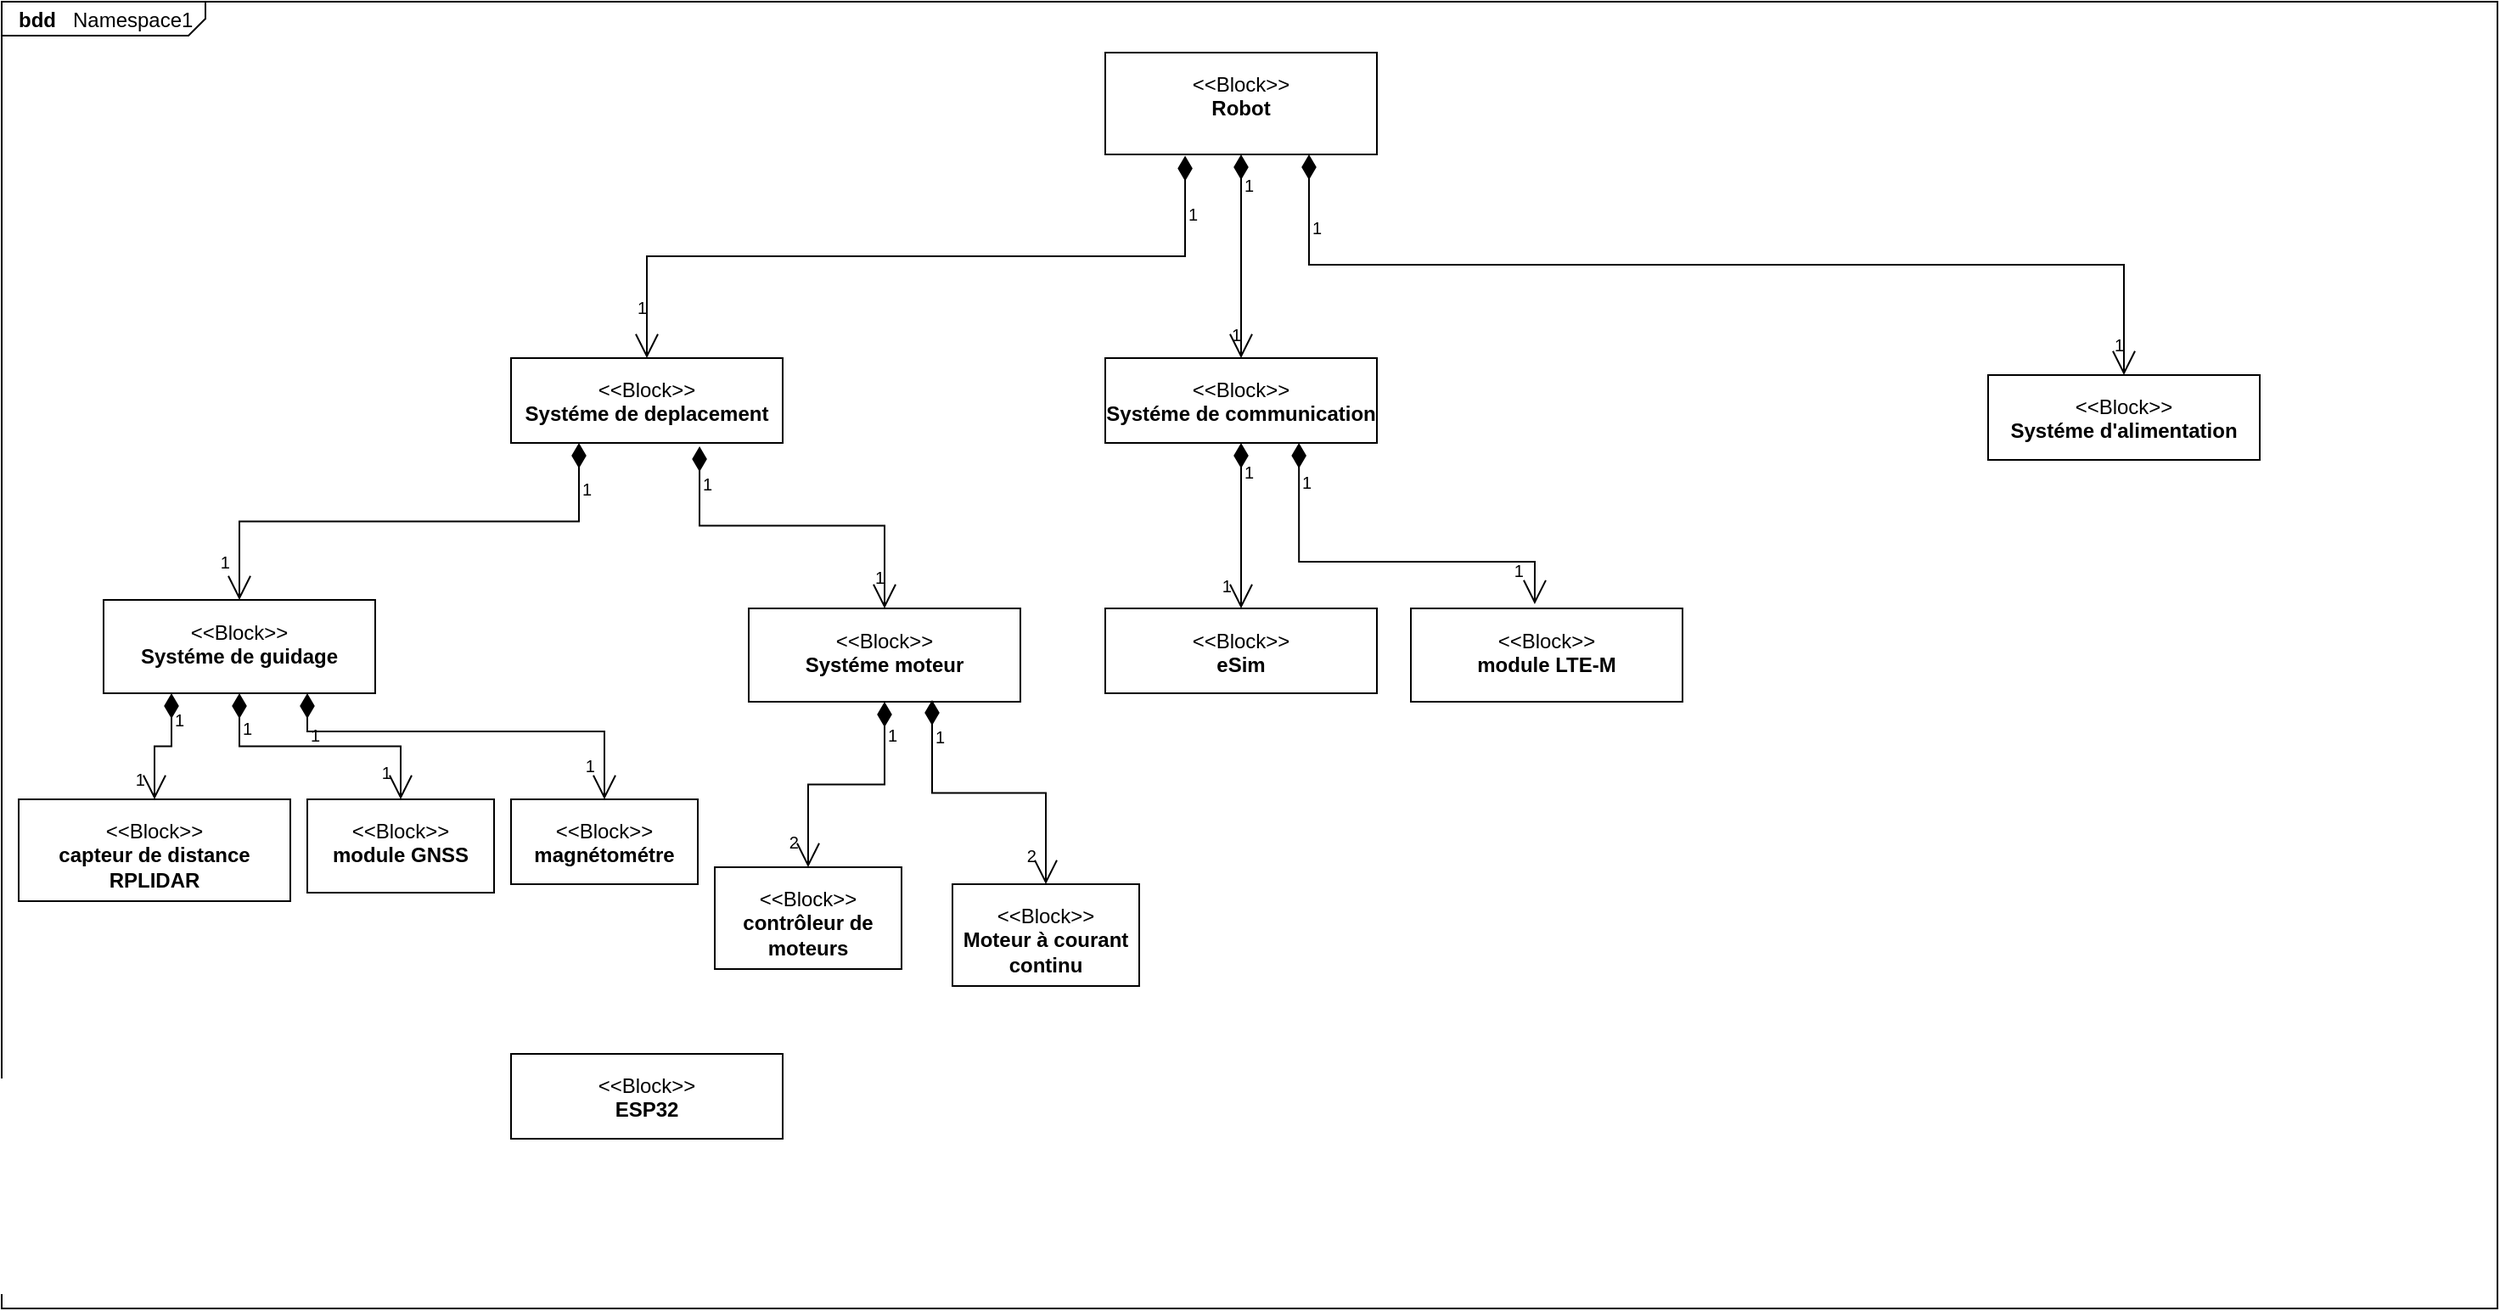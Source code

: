 <mxfile version="26.0.16">
  <diagram name="Page-1" id="929967ad-93f9-6ef4-fab6-5d389245f69c">
    <mxGraphModel dx="1674" dy="1977" grid="1" gridSize="10" guides="1" tooltips="1" connect="1" arrows="1" fold="1" page="1" pageScale="1.5" pageWidth="1169" pageHeight="826" background="none" math="0" shadow="0">
      <root>
        <mxCell id="0" style=";html=1;" />
        <mxCell id="1" style=";html=1;" parent="0" />
        <mxCell id="zpBNHPFghhRr0UpU9S6k-20" value="&lt;p style=&quot;margin:0px;margin-top:4px;margin-left:10px;text-align:left;&quot;&gt;&lt;b&gt;bdd&lt;/b&gt;   Namespace1&lt;/p&gt;" style="html=1;shape=mxgraph.sysml.package;labelX=120;align=left;spacingLeft=10;overflow=fill;recursiveResize=0;" parent="1" vertex="1">
          <mxGeometry x="160" y="-990" width="1470" height="770" as="geometry" />
        </mxCell>
        <mxCell id="zpBNHPFghhRr0UpU9S6k-21" value="&lt;p&gt;&amp;lt;&amp;lt;Block&amp;gt;&amp;gt;&lt;br&gt;&lt;b&gt;Robot&lt;/b&gt;&lt;/p&gt;" style="shape=rect;html=1;overflow=fill;whiteSpace=wrap;align=center;" parent="zpBNHPFghhRr0UpU9S6k-20" vertex="1">
          <mxGeometry x="650" y="30" width="160" height="60" as="geometry" />
        </mxCell>
        <mxCell id="zpBNHPFghhRr0UpU9S6k-22" value="&lt;p&gt;&amp;lt;&amp;lt;Block&amp;gt;&amp;gt;&lt;br&gt;&lt;b&gt;Systéme de deplacement&lt;/b&gt;&lt;/p&gt;" style="shape=rect;html=1;overflow=fill;whiteSpace=wrap;align=center;" parent="zpBNHPFghhRr0UpU9S6k-20" vertex="1">
          <mxGeometry x="300" y="210" width="160" height="50" as="geometry" />
        </mxCell>
        <mxCell id="zpBNHPFghhRr0UpU9S6k-24" value="" style="verticalAlign=bottom;html=1;endArrow=open;endSize=12;edgeStyle=orthogonalEdgeStyle;startFill=1;startSize=12;startArrow=diamondThin;rounded=0;exitX=0.294;exitY=1.013;exitDx=0;exitDy=0;exitPerimeter=0;entryX=0.5;entryY=0;entryDx=0;entryDy=0;" parent="zpBNHPFghhRr0UpU9S6k-20" source="zpBNHPFghhRr0UpU9S6k-21" target="zpBNHPFghhRr0UpU9S6k-22" edge="1">
          <mxGeometry relative="1" as="geometry">
            <mxPoint x="440" y="330" as="sourcePoint" />
            <mxPoint x="690" y="330" as="targetPoint" />
          </mxGeometry>
        </mxCell>
        <mxCell id="zpBNHPFghhRr0UpU9S6k-25" value="1" style="resizable=0;html=1;align=left;verticalAlign=top;labelBackgroundColor=none;fontSize=10" parent="zpBNHPFghhRr0UpU9S6k-24" connectable="0" vertex="1">
          <mxGeometry x="-0.9" relative="1" as="geometry" />
        </mxCell>
        <mxCell id="zpBNHPFghhRr0UpU9S6k-26" value="" style="resizable=0;html=1;align=right;verticalAlign=top;labelBackgroundColor=none;fontSize=10" parent="zpBNHPFghhRr0UpU9S6k-24" connectable="0" vertex="1">
          <mxGeometry x="0.9" relative="1" as="geometry" />
        </mxCell>
        <mxCell id="zpBNHPFghhRr0UpU9S6k-27" value="1" style="resizable=0;html=1;align=right;verticalAlign=bottom;labelBackgroundColor=none;fontSize=10" parent="zpBNHPFghhRr0UpU9S6k-24" connectable="0" vertex="1">
          <mxGeometry x="0.9" relative="1" as="geometry" />
        </mxCell>
        <mxCell id="zpBNHPFghhRr0UpU9S6k-29" value="&lt;p&gt;&amp;lt;&amp;lt;Block&amp;gt;&amp;gt;&lt;br&gt;&lt;b&gt;Systéme de guidage&lt;/b&gt;&lt;/p&gt;" style="shape=rect;html=1;overflow=fill;whiteSpace=wrap;align=center;" parent="zpBNHPFghhRr0UpU9S6k-20" vertex="1">
          <mxGeometry x="60" y="352.5" width="160" height="55" as="geometry" />
        </mxCell>
        <mxCell id="zpBNHPFghhRr0UpU9S6k-35" value="" style="verticalAlign=bottom;html=1;endArrow=open;endSize=12;edgeStyle=orthogonalEdgeStyle;startFill=1;startSize=12;startArrow=diamondThin;rounded=0;exitX=0.25;exitY=1;exitDx=0;exitDy=0;entryX=0.5;entryY=0;entryDx=0;entryDy=0;" parent="zpBNHPFghhRr0UpU9S6k-20" source="zpBNHPFghhRr0UpU9S6k-22" target="zpBNHPFghhRr0UpU9S6k-29" edge="1">
          <mxGeometry relative="1" as="geometry">
            <mxPoint x="430" y="310" as="sourcePoint" />
            <mxPoint x="680" y="310" as="targetPoint" />
          </mxGeometry>
        </mxCell>
        <mxCell id="zpBNHPFghhRr0UpU9S6k-36" value="1" style="resizable=0;html=1;align=left;verticalAlign=top;labelBackgroundColor=none;fontSize=10" parent="zpBNHPFghhRr0UpU9S6k-35" connectable="0" vertex="1">
          <mxGeometry x="-0.9" relative="1" as="geometry" />
        </mxCell>
        <mxCell id="zpBNHPFghhRr0UpU9S6k-37" value="" style="resizable=0;html=1;align=right;verticalAlign=top;labelBackgroundColor=none;fontSize=10" parent="zpBNHPFghhRr0UpU9S6k-35" connectable="0" vertex="1">
          <mxGeometry x="0.9" relative="1" as="geometry" />
        </mxCell>
        <mxCell id="zpBNHPFghhRr0UpU9S6k-38" value="1&amp;nbsp;&amp;nbsp;" style="resizable=0;html=1;align=right;verticalAlign=bottom;labelBackgroundColor=none;fontSize=10" parent="zpBNHPFghhRr0UpU9S6k-35" connectable="0" vertex="1">
          <mxGeometry x="0.9" relative="1" as="geometry" />
        </mxCell>
        <mxCell id="zpBNHPFghhRr0UpU9S6k-39" value="&lt;p&gt;&amp;lt;&amp;lt;Block&amp;gt;&amp;gt;&lt;br&gt;&lt;b&gt;Systéme de communication&lt;/b&gt;&lt;/p&gt;" style="shape=rect;html=1;overflow=fill;whiteSpace=wrap;align=center;" parent="zpBNHPFghhRr0UpU9S6k-20" vertex="1">
          <mxGeometry x="650" y="210" width="160" height="50" as="geometry" />
        </mxCell>
        <mxCell id="zpBNHPFghhRr0UpU9S6k-40" value="&lt;p&gt;&amp;lt;&amp;lt;Block&amp;gt;&amp;gt;&lt;br&gt;&lt;b&gt;Systéme d&#39;alimentation&lt;/b&gt;&lt;/p&gt;" style="shape=rect;html=1;overflow=fill;whiteSpace=wrap;align=center;" parent="zpBNHPFghhRr0UpU9S6k-20" vertex="1">
          <mxGeometry x="1170" y="220" width="160" height="50" as="geometry" />
        </mxCell>
        <mxCell id="zpBNHPFghhRr0UpU9S6k-41" value="" style="verticalAlign=bottom;html=1;endArrow=open;endSize=12;edgeStyle=orthogonalEdgeStyle;startFill=1;startSize=12;startArrow=diamondThin;rounded=0;exitX=0.75;exitY=1;exitDx=0;exitDy=0;entryX=0.5;entryY=0;entryDx=0;entryDy=0;" parent="zpBNHPFghhRr0UpU9S6k-20" source="zpBNHPFghhRr0UpU9S6k-21" target="zpBNHPFghhRr0UpU9S6k-40" edge="1">
          <mxGeometry relative="1" as="geometry">
            <mxPoint x="517" y="121" as="sourcePoint" />
            <mxPoint x="250" y="240" as="targetPoint" />
          </mxGeometry>
        </mxCell>
        <mxCell id="zpBNHPFghhRr0UpU9S6k-42" value="1" style="resizable=0;html=1;align=left;verticalAlign=top;labelBackgroundColor=none;fontSize=10" parent="zpBNHPFghhRr0UpU9S6k-41" connectable="0" vertex="1">
          <mxGeometry x="-0.9" relative="1" as="geometry" />
        </mxCell>
        <mxCell id="zpBNHPFghhRr0UpU9S6k-43" value="1" style="resizable=0;html=1;align=right;verticalAlign=top;labelBackgroundColor=none;fontSize=10" parent="zpBNHPFghhRr0UpU9S6k-41" connectable="0" vertex="1">
          <mxGeometry x="0.9" relative="1" as="geometry" />
        </mxCell>
        <mxCell id="zpBNHPFghhRr0UpU9S6k-44" value="" style="resizable=0;html=1;align=right;verticalAlign=bottom;labelBackgroundColor=none;fontSize=10" parent="zpBNHPFghhRr0UpU9S6k-41" connectable="0" vertex="1">
          <mxGeometry x="0.9" relative="1" as="geometry" />
        </mxCell>
        <mxCell id="zpBNHPFghhRr0UpU9S6k-45" value="" style="verticalAlign=bottom;html=1;endArrow=open;endSize=12;edgeStyle=orthogonalEdgeStyle;startFill=1;startSize=12;startArrow=diamondThin;rounded=0;exitX=0.5;exitY=1;exitDx=0;exitDy=0;entryX=0.5;entryY=0;entryDx=0;entryDy=0;" parent="zpBNHPFghhRr0UpU9S6k-20" source="zpBNHPFghhRr0UpU9S6k-21" target="zpBNHPFghhRr0UpU9S6k-39" edge="1">
          <mxGeometry relative="1" as="geometry">
            <mxPoint x="590" y="120" as="sourcePoint" />
            <mxPoint x="810" y="240" as="targetPoint" />
          </mxGeometry>
        </mxCell>
        <mxCell id="zpBNHPFghhRr0UpU9S6k-46" value="1" style="resizable=0;html=1;align=left;verticalAlign=top;labelBackgroundColor=none;fontSize=10" parent="zpBNHPFghhRr0UpU9S6k-45" connectable="0" vertex="1">
          <mxGeometry x="-0.9" relative="1" as="geometry" />
        </mxCell>
        <mxCell id="zpBNHPFghhRr0UpU9S6k-47" value="" style="resizable=0;html=1;align=right;verticalAlign=top;labelBackgroundColor=none;fontSize=10" parent="zpBNHPFghhRr0UpU9S6k-45" connectable="0" vertex="1">
          <mxGeometry x="0.9" relative="1" as="geometry" />
        </mxCell>
        <mxCell id="zpBNHPFghhRr0UpU9S6k-48" value="1" style="resizable=0;html=1;align=right;verticalAlign=bottom;labelBackgroundColor=none;fontSize=10" parent="zpBNHPFghhRr0UpU9S6k-45" connectable="0" vertex="1">
          <mxGeometry x="0.9" relative="1" as="geometry" />
        </mxCell>
        <mxCell id="zpBNHPFghhRr0UpU9S6k-49" value="&lt;p&gt;&amp;lt;&amp;lt;Block&amp;gt;&amp;gt;&lt;br&gt;&lt;b&gt;Systéme moteur&lt;/b&gt;&lt;/p&gt;" style="shape=rect;html=1;overflow=fill;whiteSpace=wrap;align=center;" parent="zpBNHPFghhRr0UpU9S6k-20" vertex="1">
          <mxGeometry x="440" y="357.5" width="160" height="55" as="geometry" />
        </mxCell>
        <mxCell id="zpBNHPFghhRr0UpU9S6k-50" value="" style="verticalAlign=bottom;html=1;endArrow=open;endSize=12;edgeStyle=orthogonalEdgeStyle;startFill=1;startSize=12;startArrow=diamondThin;rounded=0;exitX=0.694;exitY=1.04;exitDx=0;exitDy=0;exitPerimeter=0;" parent="zpBNHPFghhRr0UpU9S6k-20" source="zpBNHPFghhRr0UpU9S6k-22" target="zpBNHPFghhRr0UpU9S6k-49" edge="1">
          <mxGeometry relative="1" as="geometry">
            <mxPoint x="210" y="290" as="sourcePoint" />
            <mxPoint x="150" y="360" as="targetPoint" />
          </mxGeometry>
        </mxCell>
        <mxCell id="zpBNHPFghhRr0UpU9S6k-51" value="1" style="resizable=0;html=1;align=left;verticalAlign=top;labelBackgroundColor=none;fontSize=10" parent="zpBNHPFghhRr0UpU9S6k-50" connectable="0" vertex="1">
          <mxGeometry x="-0.9" relative="1" as="geometry" />
        </mxCell>
        <mxCell id="zpBNHPFghhRr0UpU9S6k-52" value="" style="resizable=0;html=1;align=right;verticalAlign=top;labelBackgroundColor=none;fontSize=10" parent="zpBNHPFghhRr0UpU9S6k-50" connectable="0" vertex="1">
          <mxGeometry x="0.9" relative="1" as="geometry" />
        </mxCell>
        <mxCell id="zpBNHPFghhRr0UpU9S6k-53" value="1" style="resizable=0;html=1;align=right;verticalAlign=bottom;labelBackgroundColor=none;fontSize=10" parent="zpBNHPFghhRr0UpU9S6k-50" connectable="0" vertex="1">
          <mxGeometry x="0.9" relative="1" as="geometry" />
        </mxCell>
        <mxCell id="zpBNHPFghhRr0UpU9S6k-55" value="&lt;p&gt;&amp;lt;&amp;lt;Block&amp;gt;&amp;gt;&lt;br&gt;&lt;b&gt;Moteur à courant continu&lt;/b&gt;&lt;/p&gt;" style="shape=rect;html=1;overflow=fill;whiteSpace=wrap;align=center;" parent="zpBNHPFghhRr0UpU9S6k-20" vertex="1">
          <mxGeometry x="560" y="520" width="110" height="60" as="geometry" />
        </mxCell>
        <mxCell id="zpBNHPFghhRr0UpU9S6k-57" value="&lt;p&gt;&amp;lt;&amp;lt;Block&amp;gt;&amp;gt;&lt;br&gt;&lt;b&gt;contrôleur de moteurs&lt;/b&gt;&lt;/p&gt;" style="shape=rect;html=1;overflow=fill;whiteSpace=wrap;align=center;" parent="zpBNHPFghhRr0UpU9S6k-20" vertex="1">
          <mxGeometry x="420" y="510" width="110" height="60" as="geometry" />
        </mxCell>
        <mxCell id="zpBNHPFghhRr0UpU9S6k-58" value="" style="verticalAlign=bottom;html=1;endArrow=open;endSize=12;edgeStyle=orthogonalEdgeStyle;startFill=1;startSize=12;startArrow=diamondThin;rounded=0;exitX=0.675;exitY=0.982;exitDx=0;exitDy=0;exitPerimeter=0;" parent="zpBNHPFghhRr0UpU9S6k-20" source="zpBNHPFghhRr0UpU9S6k-49" target="zpBNHPFghhRr0UpU9S6k-55" edge="1">
          <mxGeometry relative="1" as="geometry">
            <mxPoint x="350" y="420" as="sourcePoint" />
            <mxPoint x="700" y="330" as="targetPoint" />
          </mxGeometry>
        </mxCell>
        <mxCell id="zpBNHPFghhRr0UpU9S6k-59" value="1" style="resizable=0;html=1;align=left;verticalAlign=top;labelBackgroundColor=none;fontSize=10" parent="zpBNHPFghhRr0UpU9S6k-58" connectable="0" vertex="1">
          <mxGeometry x="-0.9" relative="1" as="geometry" />
        </mxCell>
        <mxCell id="zpBNHPFghhRr0UpU9S6k-60" value="" style="resizable=0;html=1;align=right;verticalAlign=top;labelBackgroundColor=none;fontSize=10" parent="zpBNHPFghhRr0UpU9S6k-58" connectable="0" vertex="1">
          <mxGeometry x="0.9" relative="1" as="geometry" />
        </mxCell>
        <mxCell id="zpBNHPFghhRr0UpU9S6k-61" value="2&amp;nbsp;&amp;nbsp;" style="resizable=0;html=1;align=right;verticalAlign=bottom;labelBackgroundColor=none;fontSize=10" parent="zpBNHPFghhRr0UpU9S6k-58" connectable="0" vertex="1">
          <mxGeometry x="0.9" relative="1" as="geometry" />
        </mxCell>
        <mxCell id="zpBNHPFghhRr0UpU9S6k-62" value="" style="verticalAlign=bottom;html=1;endArrow=open;endSize=12;edgeStyle=orthogonalEdgeStyle;startFill=1;startSize=12;startArrow=diamondThin;rounded=0;exitX=0.5;exitY=1;exitDx=0;exitDy=0;entryX=0.5;entryY=0;entryDx=0;entryDy=0;" parent="zpBNHPFghhRr0UpU9S6k-20" source="zpBNHPFghhRr0UpU9S6k-49" target="zpBNHPFghhRr0UpU9S6k-57" edge="1">
          <mxGeometry relative="1" as="geometry">
            <mxPoint x="358" y="415" as="sourcePoint" />
            <mxPoint x="465" y="490" as="targetPoint" />
          </mxGeometry>
        </mxCell>
        <mxCell id="zpBNHPFghhRr0UpU9S6k-63" value="1" style="resizable=0;html=1;align=left;verticalAlign=top;labelBackgroundColor=none;fontSize=10" parent="zpBNHPFghhRr0UpU9S6k-62" connectable="0" vertex="1">
          <mxGeometry x="-0.9" relative="1" as="geometry" />
        </mxCell>
        <mxCell id="zpBNHPFghhRr0UpU9S6k-64" value="" style="resizable=0;html=1;align=right;verticalAlign=top;labelBackgroundColor=none;fontSize=10" parent="zpBNHPFghhRr0UpU9S6k-62" connectable="0" vertex="1">
          <mxGeometry x="0.9" relative="1" as="geometry" />
        </mxCell>
        <mxCell id="zpBNHPFghhRr0UpU9S6k-65" value="2&amp;nbsp;&amp;nbsp;" style="resizable=0;html=1;align=right;verticalAlign=bottom;labelBackgroundColor=none;fontSize=10" parent="zpBNHPFghhRr0UpU9S6k-62" connectable="0" vertex="1">
          <mxGeometry x="0.9" relative="1" as="geometry" />
        </mxCell>
        <mxCell id="9eo_20I-rs5pYUo8H_Qf-1" value="&lt;p&gt;&amp;lt;&amp;lt;Block&amp;gt;&amp;gt;&lt;br&gt;&lt;b&gt;module GNSS&lt;/b&gt;&lt;/p&gt;" style="shape=rect;html=1;overflow=fill;whiteSpace=wrap;align=center;" vertex="1" parent="zpBNHPFghhRr0UpU9S6k-20">
          <mxGeometry x="180" y="470" width="110" height="55" as="geometry" />
        </mxCell>
        <mxCell id="9eo_20I-rs5pYUo8H_Qf-2" value="&lt;p&gt;&amp;lt;&amp;lt;Block&amp;gt;&amp;gt;&lt;br&gt;&lt;b&gt;magnétométre&lt;/b&gt;&lt;/p&gt;" style="shape=rect;html=1;overflow=fill;whiteSpace=wrap;align=center;" vertex="1" parent="zpBNHPFghhRr0UpU9S6k-20">
          <mxGeometry x="300" y="470" width="110" height="50" as="geometry" />
        </mxCell>
        <mxCell id="9eo_20I-rs5pYUo8H_Qf-3" value="&lt;p&gt;&amp;lt;&amp;lt;Block&amp;gt;&amp;gt;&lt;br&gt;&lt;b&gt;eSim&lt;/b&gt;&lt;/p&gt;" style="shape=rect;html=1;overflow=fill;whiteSpace=wrap;align=center;" vertex="1" parent="zpBNHPFghhRr0UpU9S6k-20">
          <mxGeometry x="650" y="357.5" width="160" height="50" as="geometry" />
        </mxCell>
        <mxCell id="9eo_20I-rs5pYUo8H_Qf-4" value="&lt;p&gt;&amp;lt;&amp;lt;Block&amp;gt;&amp;gt;&lt;br&gt;&lt;b&gt;capteur de distance RPLIDAR&lt;/b&gt;&lt;/p&gt;" style="shape=rect;html=1;overflow=fill;whiteSpace=wrap;align=center;" vertex="1" parent="zpBNHPFghhRr0UpU9S6k-20">
          <mxGeometry x="10" y="470" width="160" height="60" as="geometry" />
        </mxCell>
        <mxCell id="9eo_20I-rs5pYUo8H_Qf-5" value="" style="verticalAlign=bottom;html=1;endArrow=open;endSize=12;edgeStyle=orthogonalEdgeStyle;startFill=1;startSize=12;startArrow=diamondThin;rounded=0;exitX=0.5;exitY=1;exitDx=0;exitDy=0;entryX=0.5;entryY=0;entryDx=0;entryDy=0;" edge="1" parent="zpBNHPFghhRr0UpU9S6k-20" source="zpBNHPFghhRr0UpU9S6k-39" target="9eo_20I-rs5pYUo8H_Qf-3">
          <mxGeometry relative="1" as="geometry">
            <mxPoint x="320" y="280" as="sourcePoint" />
            <mxPoint x="150" y="360" as="targetPoint" />
            <Array as="points">
              <mxPoint x="730" y="355" />
            </Array>
          </mxGeometry>
        </mxCell>
        <mxCell id="9eo_20I-rs5pYUo8H_Qf-6" value="1" style="resizable=0;html=1;align=left;verticalAlign=top;labelBackgroundColor=none;fontSize=10" connectable="0" vertex="1" parent="9eo_20I-rs5pYUo8H_Qf-5">
          <mxGeometry x="-0.9" relative="1" as="geometry" />
        </mxCell>
        <mxCell id="9eo_20I-rs5pYUo8H_Qf-7" value="" style="resizable=0;html=1;align=right;verticalAlign=top;labelBackgroundColor=none;fontSize=10" connectable="0" vertex="1" parent="9eo_20I-rs5pYUo8H_Qf-5">
          <mxGeometry x="0.9" relative="1" as="geometry" />
        </mxCell>
        <mxCell id="9eo_20I-rs5pYUo8H_Qf-8" value="1&amp;nbsp;&amp;nbsp;" style="resizable=0;html=1;align=right;verticalAlign=bottom;labelBackgroundColor=none;fontSize=10" connectable="0" vertex="1" parent="9eo_20I-rs5pYUo8H_Qf-5">
          <mxGeometry x="0.9" relative="1" as="geometry" />
        </mxCell>
        <mxCell id="9eo_20I-rs5pYUo8H_Qf-9" value="" style="verticalAlign=bottom;html=1;endArrow=open;endSize=12;edgeStyle=orthogonalEdgeStyle;startFill=1;startSize=12;startArrow=diamondThin;rounded=0;exitX=0.25;exitY=1;exitDx=0;exitDy=0;entryX=0.5;entryY=0;entryDx=0;entryDy=0;" edge="1" parent="zpBNHPFghhRr0UpU9S6k-20" source="zpBNHPFghhRr0UpU9S6k-29" target="9eo_20I-rs5pYUo8H_Qf-4">
          <mxGeometry relative="1" as="geometry">
            <mxPoint x="330" y="290" as="sourcePoint" />
            <mxPoint x="160" y="370" as="targetPoint" />
          </mxGeometry>
        </mxCell>
        <mxCell id="9eo_20I-rs5pYUo8H_Qf-10" value="1" style="resizable=0;html=1;align=left;verticalAlign=top;labelBackgroundColor=none;fontSize=10" connectable="0" vertex="1" parent="9eo_20I-rs5pYUo8H_Qf-9">
          <mxGeometry x="-0.9" relative="1" as="geometry" />
        </mxCell>
        <mxCell id="9eo_20I-rs5pYUo8H_Qf-11" value="" style="resizable=0;html=1;align=right;verticalAlign=top;labelBackgroundColor=none;fontSize=10" connectable="0" vertex="1" parent="9eo_20I-rs5pYUo8H_Qf-9">
          <mxGeometry x="0.9" relative="1" as="geometry" />
        </mxCell>
        <mxCell id="9eo_20I-rs5pYUo8H_Qf-12" value="1&amp;nbsp;&amp;nbsp;" style="resizable=0;html=1;align=right;verticalAlign=bottom;labelBackgroundColor=none;fontSize=10" connectable="0" vertex="1" parent="9eo_20I-rs5pYUo8H_Qf-9">
          <mxGeometry x="0.9" relative="1" as="geometry" />
        </mxCell>
        <mxCell id="9eo_20I-rs5pYUo8H_Qf-13" value="" style="verticalAlign=bottom;html=1;endArrow=open;endSize=12;edgeStyle=orthogonalEdgeStyle;startFill=1;startSize=12;startArrow=diamondThin;rounded=0;exitX=0.5;exitY=1;exitDx=0;exitDy=0;entryX=0.5;entryY=0;entryDx=0;entryDy=0;" edge="1" parent="zpBNHPFghhRr0UpU9S6k-20" source="zpBNHPFghhRr0UpU9S6k-29" target="9eo_20I-rs5pYUo8H_Qf-1">
          <mxGeometry relative="1" as="geometry">
            <mxPoint x="340" y="300" as="sourcePoint" />
            <mxPoint x="170" y="380" as="targetPoint" />
          </mxGeometry>
        </mxCell>
        <mxCell id="9eo_20I-rs5pYUo8H_Qf-14" value="1" style="resizable=0;html=1;align=left;verticalAlign=top;labelBackgroundColor=none;fontSize=10" connectable="0" vertex="1" parent="9eo_20I-rs5pYUo8H_Qf-13">
          <mxGeometry x="-0.9" relative="1" as="geometry" />
        </mxCell>
        <mxCell id="9eo_20I-rs5pYUo8H_Qf-15" value="" style="resizable=0;html=1;align=right;verticalAlign=top;labelBackgroundColor=none;fontSize=10" connectable="0" vertex="1" parent="9eo_20I-rs5pYUo8H_Qf-13">
          <mxGeometry x="0.9" relative="1" as="geometry" />
        </mxCell>
        <mxCell id="9eo_20I-rs5pYUo8H_Qf-16" value="1&amp;nbsp;&amp;nbsp;" style="resizable=0;html=1;align=right;verticalAlign=bottom;labelBackgroundColor=none;fontSize=10" connectable="0" vertex="1" parent="9eo_20I-rs5pYUo8H_Qf-13">
          <mxGeometry x="0.9" relative="1" as="geometry" />
        </mxCell>
        <mxCell id="9eo_20I-rs5pYUo8H_Qf-17" value="" style="verticalAlign=bottom;html=1;endArrow=open;endSize=12;edgeStyle=orthogonalEdgeStyle;startFill=1;startSize=12;startArrow=diamondThin;rounded=0;exitX=0.75;exitY=1;exitDx=0;exitDy=0;entryX=0.5;entryY=0;entryDx=0;entryDy=0;" edge="1" parent="zpBNHPFghhRr0UpU9S6k-20" source="zpBNHPFghhRr0UpU9S6k-29" target="9eo_20I-rs5pYUo8H_Qf-2">
          <mxGeometry relative="1" as="geometry">
            <mxPoint x="350" y="310" as="sourcePoint" />
            <mxPoint x="180" y="390" as="targetPoint" />
            <Array as="points">
              <mxPoint x="180" y="430" />
              <mxPoint x="355" y="430" />
            </Array>
          </mxGeometry>
        </mxCell>
        <mxCell id="9eo_20I-rs5pYUo8H_Qf-18" value="1" style="resizable=0;html=1;align=left;verticalAlign=top;labelBackgroundColor=none;fontSize=10" connectable="0" vertex="1" parent="9eo_20I-rs5pYUo8H_Qf-17">
          <mxGeometry x="-0.9" relative="1" as="geometry" />
        </mxCell>
        <mxCell id="9eo_20I-rs5pYUo8H_Qf-19" value="" style="resizable=0;html=1;align=right;verticalAlign=top;labelBackgroundColor=none;fontSize=10" connectable="0" vertex="1" parent="9eo_20I-rs5pYUo8H_Qf-17">
          <mxGeometry x="0.9" relative="1" as="geometry" />
        </mxCell>
        <mxCell id="9eo_20I-rs5pYUo8H_Qf-20" value="1&amp;nbsp;&amp;nbsp;" style="resizable=0;html=1;align=right;verticalAlign=bottom;labelBackgroundColor=none;fontSize=10" connectable="0" vertex="1" parent="9eo_20I-rs5pYUo8H_Qf-17">
          <mxGeometry x="0.9" relative="1" as="geometry" />
        </mxCell>
        <mxCell id="9eo_20I-rs5pYUo8H_Qf-21" value="&lt;p&gt;&amp;lt;&amp;lt;Block&amp;gt;&amp;gt;&lt;br&gt;&lt;b&gt;module LTE-M&lt;/b&gt;&lt;/p&gt;" style="shape=rect;html=1;overflow=fill;whiteSpace=wrap;align=center;" vertex="1" parent="zpBNHPFghhRr0UpU9S6k-20">
          <mxGeometry x="830" y="357.5" width="160" height="55" as="geometry" />
        </mxCell>
        <mxCell id="9eo_20I-rs5pYUo8H_Qf-22" value="" style="verticalAlign=bottom;html=1;endArrow=open;endSize=12;edgeStyle=orthogonalEdgeStyle;startFill=1;startSize=12;startArrow=diamondThin;rounded=0;exitX=0.713;exitY=1;exitDx=0;exitDy=0;entryX=0.456;entryY=-0.045;entryDx=0;entryDy=0;exitPerimeter=0;entryPerimeter=0;" edge="1" parent="zpBNHPFghhRr0UpU9S6k-20" source="zpBNHPFghhRr0UpU9S6k-39" target="9eo_20I-rs5pYUo8H_Qf-21">
          <mxGeometry relative="1" as="geometry">
            <mxPoint x="740" y="270" as="sourcePoint" />
            <mxPoint x="740" y="368" as="targetPoint" />
            <Array as="points">
              <mxPoint x="764" y="330" />
              <mxPoint x="903" y="330" />
            </Array>
          </mxGeometry>
        </mxCell>
        <mxCell id="9eo_20I-rs5pYUo8H_Qf-23" value="1" style="resizable=0;html=1;align=left;verticalAlign=top;labelBackgroundColor=none;fontSize=10" connectable="0" vertex="1" parent="9eo_20I-rs5pYUo8H_Qf-22">
          <mxGeometry x="-0.9" relative="1" as="geometry" />
        </mxCell>
        <mxCell id="9eo_20I-rs5pYUo8H_Qf-24" value="" style="resizable=0;html=1;align=right;verticalAlign=top;labelBackgroundColor=none;fontSize=10" connectable="0" vertex="1" parent="9eo_20I-rs5pYUo8H_Qf-22">
          <mxGeometry x="0.9" relative="1" as="geometry" />
        </mxCell>
        <mxCell id="9eo_20I-rs5pYUo8H_Qf-25" value="1&amp;nbsp;&amp;nbsp;" style="resizable=0;html=1;align=right;verticalAlign=bottom;labelBackgroundColor=none;fontSize=10" connectable="0" vertex="1" parent="9eo_20I-rs5pYUo8H_Qf-22">
          <mxGeometry x="0.9" relative="1" as="geometry" />
        </mxCell>
        <mxCell id="9eo_20I-rs5pYUo8H_Qf-26" value="&lt;p&gt;&amp;lt;&amp;lt;Block&amp;gt;&amp;gt;&lt;br&gt;&lt;b&gt;ESP32&lt;/b&gt;&lt;/p&gt;" style="shape=rect;html=1;overflow=fill;whiteSpace=wrap;align=center;" vertex="1" parent="zpBNHPFghhRr0UpU9S6k-20">
          <mxGeometry x="300" y="620" width="160" height="50" as="geometry" />
        </mxCell>
      </root>
    </mxGraphModel>
  </diagram>
</mxfile>
